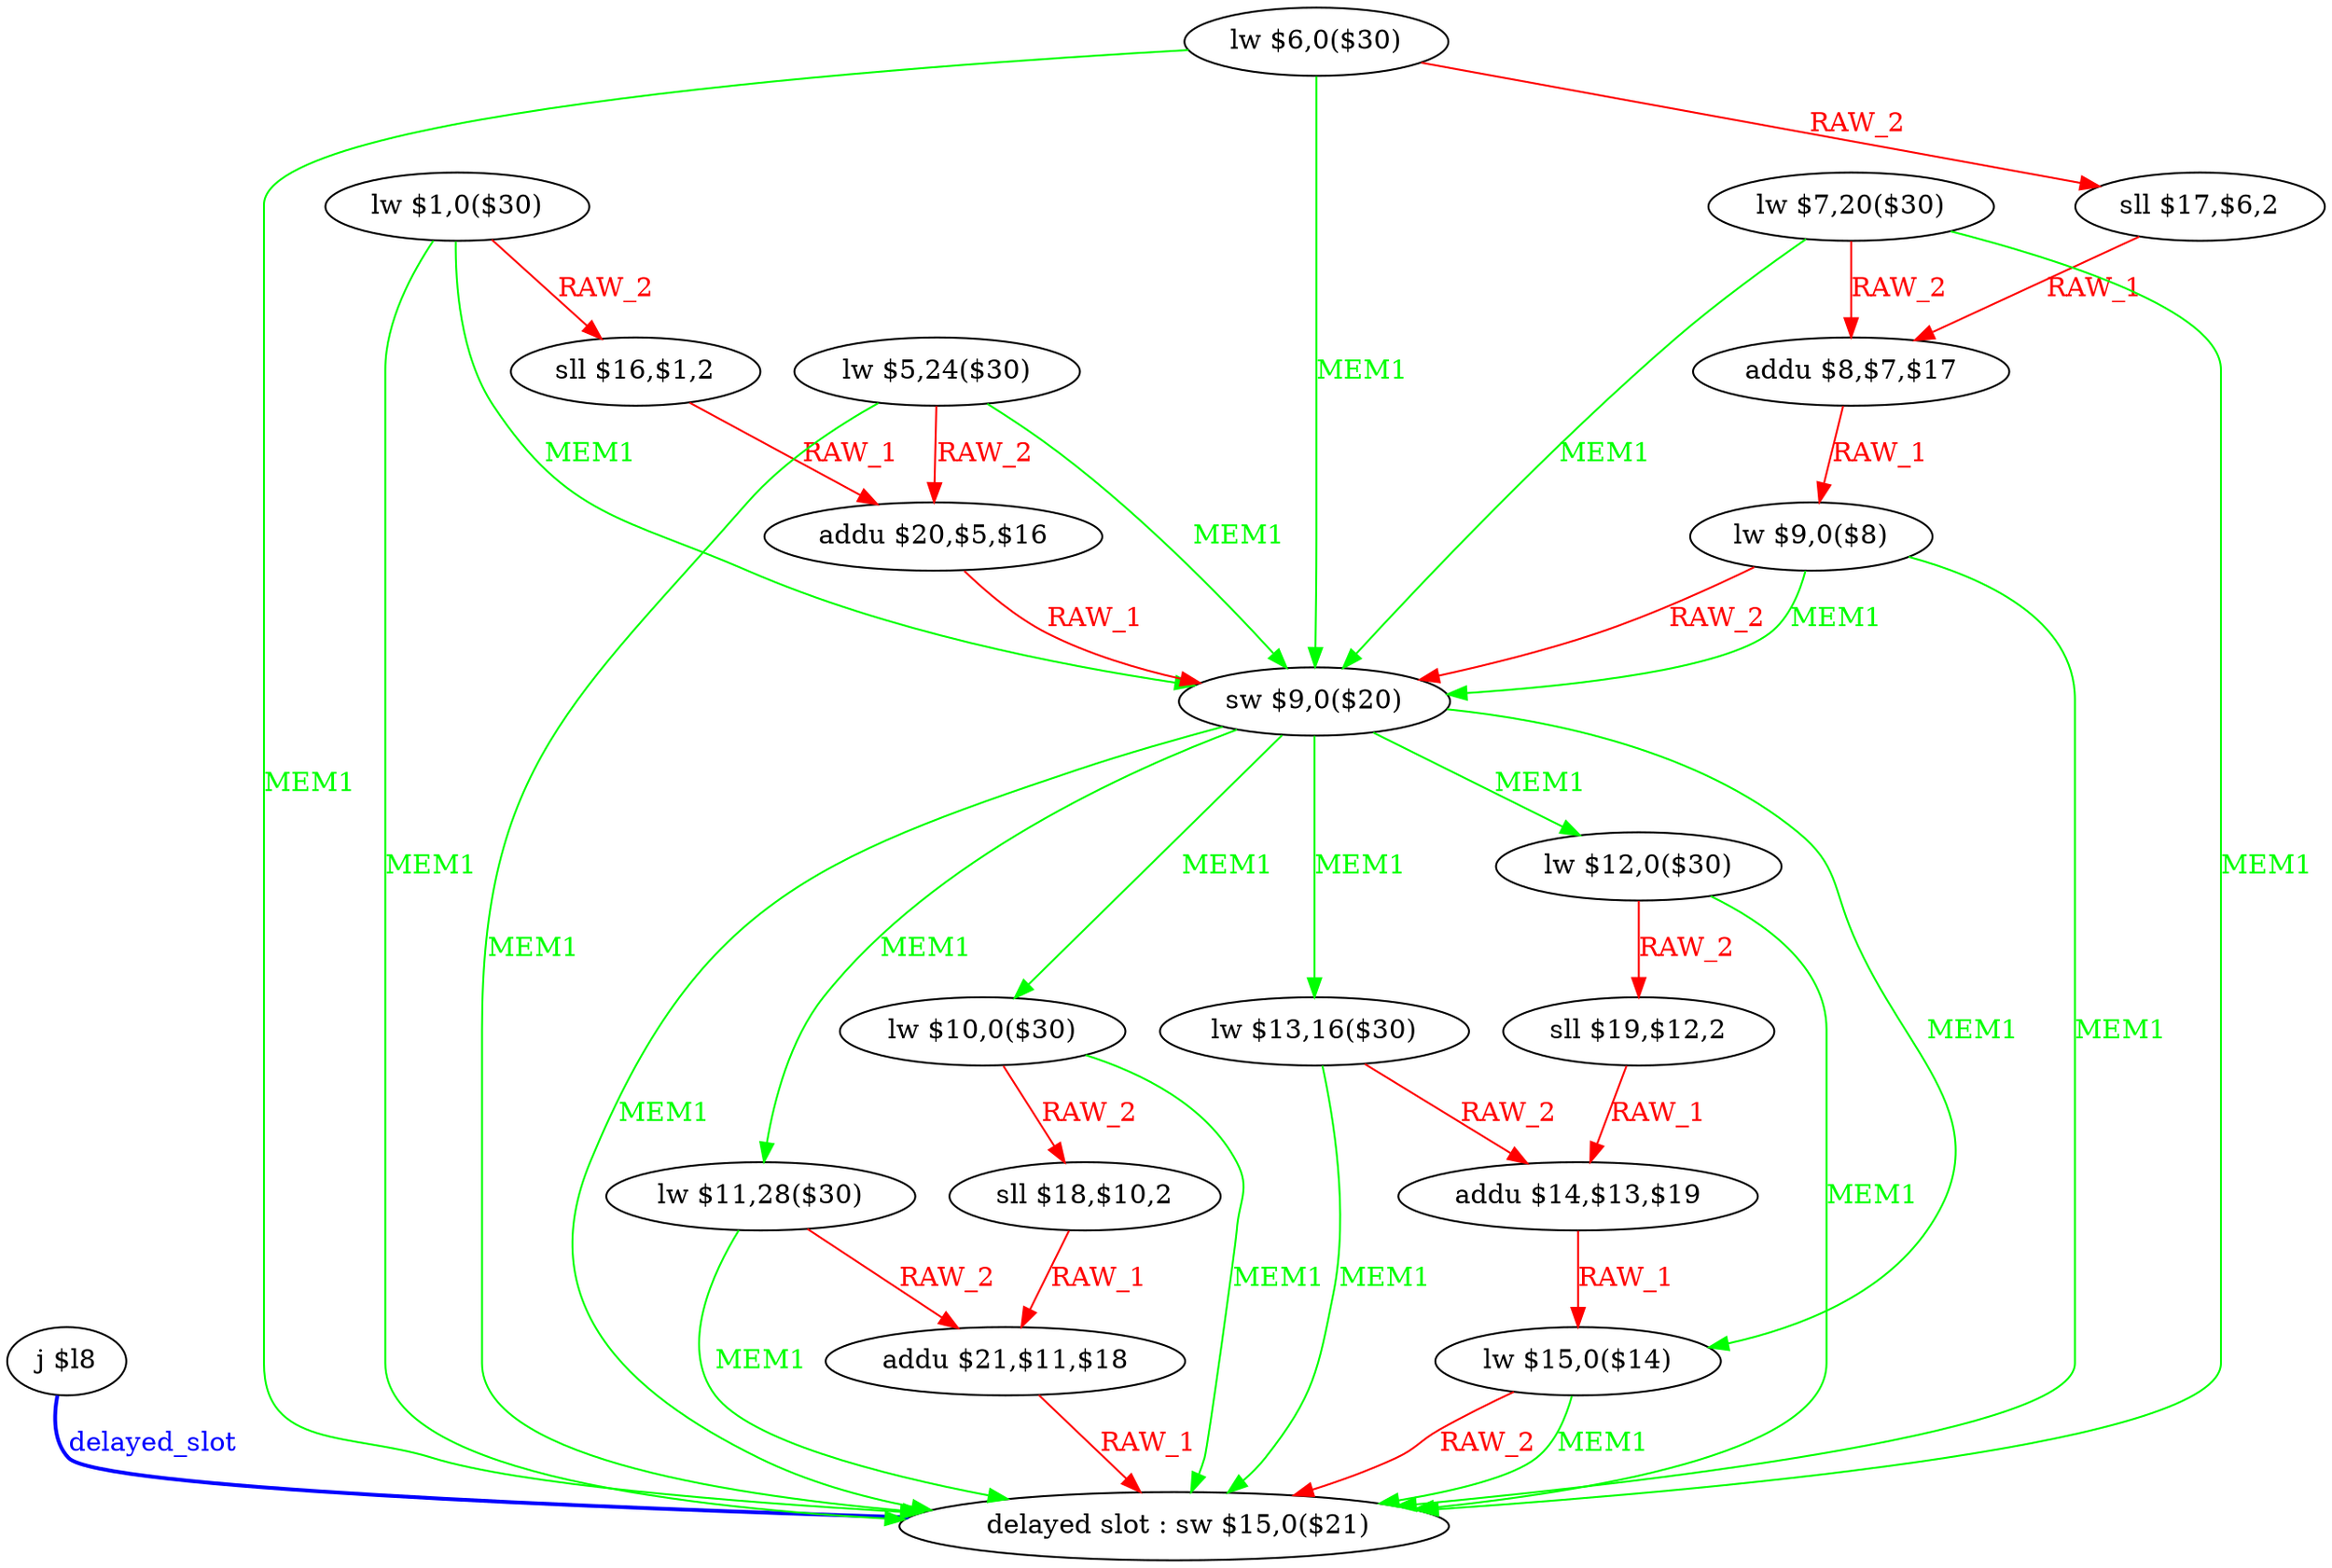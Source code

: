 digraph G1 {
node [shape = ellipse];
i20 [label = " delayed slot : sw $15,0($21)"] ;
i19 ->  i20 [style = bold, dir= none, fontcolor = blue, color = blue, label= "delayed_slot"];
i19 [label = "j $l8"] ;
i0 [label = "lw $1,0($30)"] ;
i0 ->  i20 [color = green, fontcolor = green, label= "MEM1"];
i0 ->  i9 [color = green, fontcolor = green, label= "MEM1"];
i0 ->  i1 [color = red, fontcolor = red, label= "RAW_2"];
i9 [label = "sw $9,0($20)"] ;
i9 ->  i20 [color = green, fontcolor = green, label= "MEM1"];
i9 ->  i18 [color = green, fontcolor = green, label= "MEM1"];
i9 ->  i16 [color = green, fontcolor = green, label= "MEM1"];
i9 ->  i14 [color = green, fontcolor = green, label= "MEM1"];
i9 ->  i12 [color = green, fontcolor = green, label= "MEM1"];
i9 ->  i10 [color = green, fontcolor = green, label= "MEM1"];
i18 [label = "lw $15,0($14)"] ;
i18 ->  i20 [color = red, fontcolor = red, label= "RAW_2"];
i18 ->  i20 [color = green, fontcolor = green, label= "MEM1"];
i16 [label = "lw $13,16($30)"] ;
i16 ->  i20 [color = green, fontcolor = green, label= "MEM1"];
i16 ->  i17 [color = red, fontcolor = red, label= "RAW_2"];
i17 [label = "addu $14,$13,$19"] ;
i17 ->  i18 [color = red, fontcolor = red, label= "RAW_1"];
i14 [label = "lw $12,0($30)"] ;
i14 ->  i20 [color = green, fontcolor = green, label= "MEM1"];
i14 ->  i15 [color = red, fontcolor = red, label= "RAW_2"];
i15 [label = "sll $19,$12,2"] ;
i15 ->  i17 [color = red, fontcolor = red, label= "RAW_1"];
i12 [label = "lw $11,28($30)"] ;
i12 ->  i20 [color = green, fontcolor = green, label= "MEM1"];
i12 ->  i13 [color = red, fontcolor = red, label= "RAW_2"];
i13 [label = "addu $21,$11,$18"] ;
i13 ->  i20 [color = red, fontcolor = red, label= "RAW_1"];
i10 [label = "lw $10,0($30)"] ;
i10 ->  i20 [color = green, fontcolor = green, label= "MEM1"];
i10 ->  i11 [color = red, fontcolor = red, label= "RAW_2"];
i11 [label = "sll $18,$10,2"] ;
i11 ->  i13 [color = red, fontcolor = red, label= "RAW_1"];
i1 [label = "sll $16,$1,2"] ;
i1 ->  i3 [color = red, fontcolor = red, label= "RAW_1"];
i3 [label = "addu $20,$5,$16"] ;
i3 ->  i9 [color = red, fontcolor = red, label= "RAW_1"];
i2 [label = "lw $5,24($30)"] ;
i2 ->  i20 [color = green, fontcolor = green, label= "MEM1"];
i2 ->  i9 [color = green, fontcolor = green, label= "MEM1"];
i2 ->  i3 [color = red, fontcolor = red, label= "RAW_2"];
i4 [label = "lw $6,0($30)"] ;
i4 ->  i20 [color = green, fontcolor = green, label= "MEM1"];
i4 ->  i9 [color = green, fontcolor = green, label= "MEM1"];
i4 ->  i5 [color = red, fontcolor = red, label= "RAW_2"];
i5 [label = "sll $17,$6,2"] ;
i5 ->  i7 [color = red, fontcolor = red, label= "RAW_1"];
i7 [label = "addu $8,$7,$17"] ;
i7 ->  i8 [color = red, fontcolor = red, label= "RAW_1"];
i8 [label = "lw $9,0($8)"] ;
i8 ->  i20 [color = green, fontcolor = green, label= "MEM1"];
i8 ->  i9 [color = red, fontcolor = red, label= "RAW_2"];
i8 ->  i9 [color = green, fontcolor = green, label= "MEM1"];
i6 [label = "lw $7,20($30)"] ;
i6 ->  i20 [color = green, fontcolor = green, label= "MEM1"];
i6 ->  i9 [color = green, fontcolor = green, label= "MEM1"];
i6 ->  i7 [color = red, fontcolor = red, label= "RAW_2"];
}
